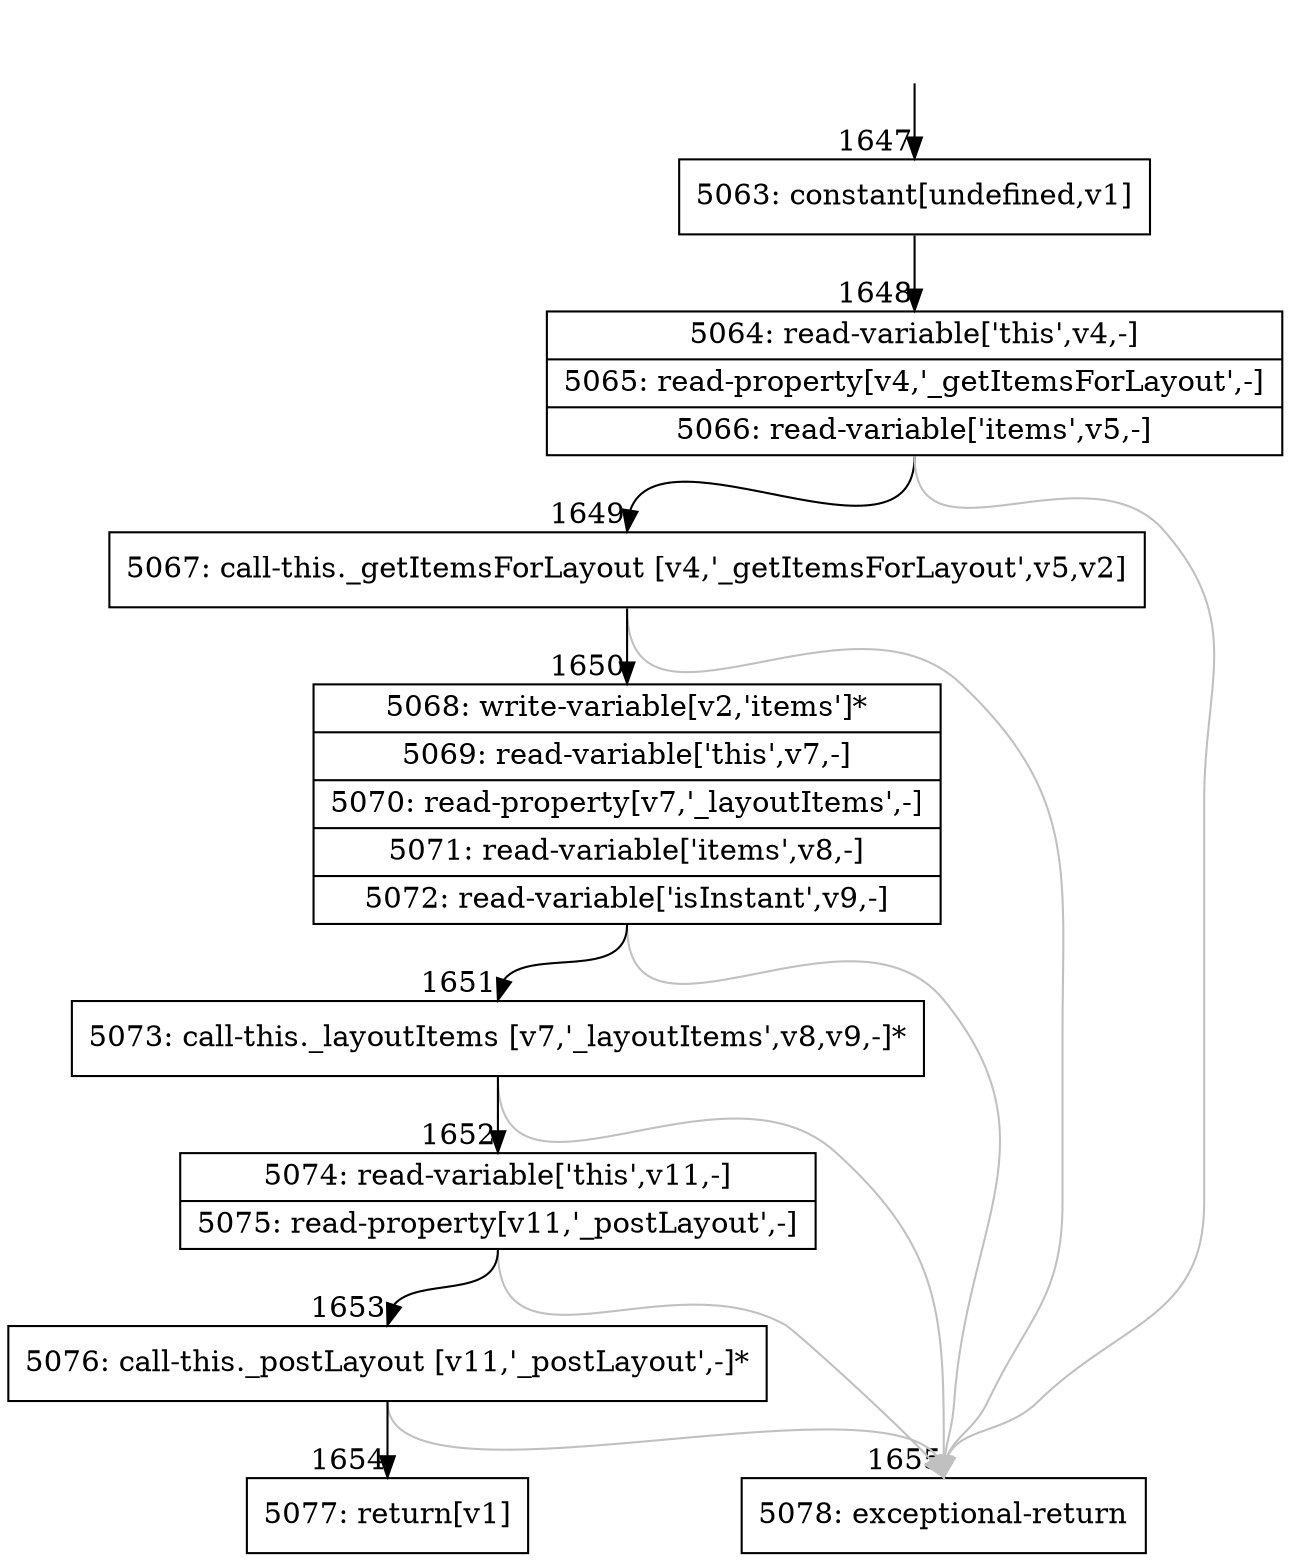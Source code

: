 digraph {
rankdir="TD"
BB_entry150[shape=none,label=""];
BB_entry150 -> BB1647 [tailport=s, headport=n, headlabel="    1647"]
BB1647 [shape=record label="{5063: constant[undefined,v1]}" ] 
BB1647 -> BB1648 [tailport=s, headport=n, headlabel="      1648"]
BB1648 [shape=record label="{5064: read-variable['this',v4,-]|5065: read-property[v4,'_getItemsForLayout',-]|5066: read-variable['items',v5,-]}" ] 
BB1648 -> BB1649 [tailport=s, headport=n, headlabel="      1649"]
BB1648 -> BB1655 [tailport=s, headport=n, color=gray, headlabel="      1655"]
BB1649 [shape=record label="{5067: call-this._getItemsForLayout [v4,'_getItemsForLayout',v5,v2]}" ] 
BB1649 -> BB1650 [tailport=s, headport=n, headlabel="      1650"]
BB1649 -> BB1655 [tailport=s, headport=n, color=gray]
BB1650 [shape=record label="{5068: write-variable[v2,'items']*|5069: read-variable['this',v7,-]|5070: read-property[v7,'_layoutItems',-]|5071: read-variable['items',v8,-]|5072: read-variable['isInstant',v9,-]}" ] 
BB1650 -> BB1651 [tailport=s, headport=n, headlabel="      1651"]
BB1650 -> BB1655 [tailport=s, headport=n, color=gray]
BB1651 [shape=record label="{5073: call-this._layoutItems [v7,'_layoutItems',v8,v9,-]*}" ] 
BB1651 -> BB1652 [tailport=s, headport=n, headlabel="      1652"]
BB1651 -> BB1655 [tailport=s, headport=n, color=gray]
BB1652 [shape=record label="{5074: read-variable['this',v11,-]|5075: read-property[v11,'_postLayout',-]}" ] 
BB1652 -> BB1653 [tailport=s, headport=n, headlabel="      1653"]
BB1652 -> BB1655 [tailport=s, headport=n, color=gray]
BB1653 [shape=record label="{5076: call-this._postLayout [v11,'_postLayout',-]*}" ] 
BB1653 -> BB1654 [tailport=s, headport=n, headlabel="      1654"]
BB1653 -> BB1655 [tailport=s, headport=n, color=gray]
BB1654 [shape=record label="{5077: return[v1]}" ] 
BB1655 [shape=record label="{5078: exceptional-return}" ] 
//#$~ 2307
}
